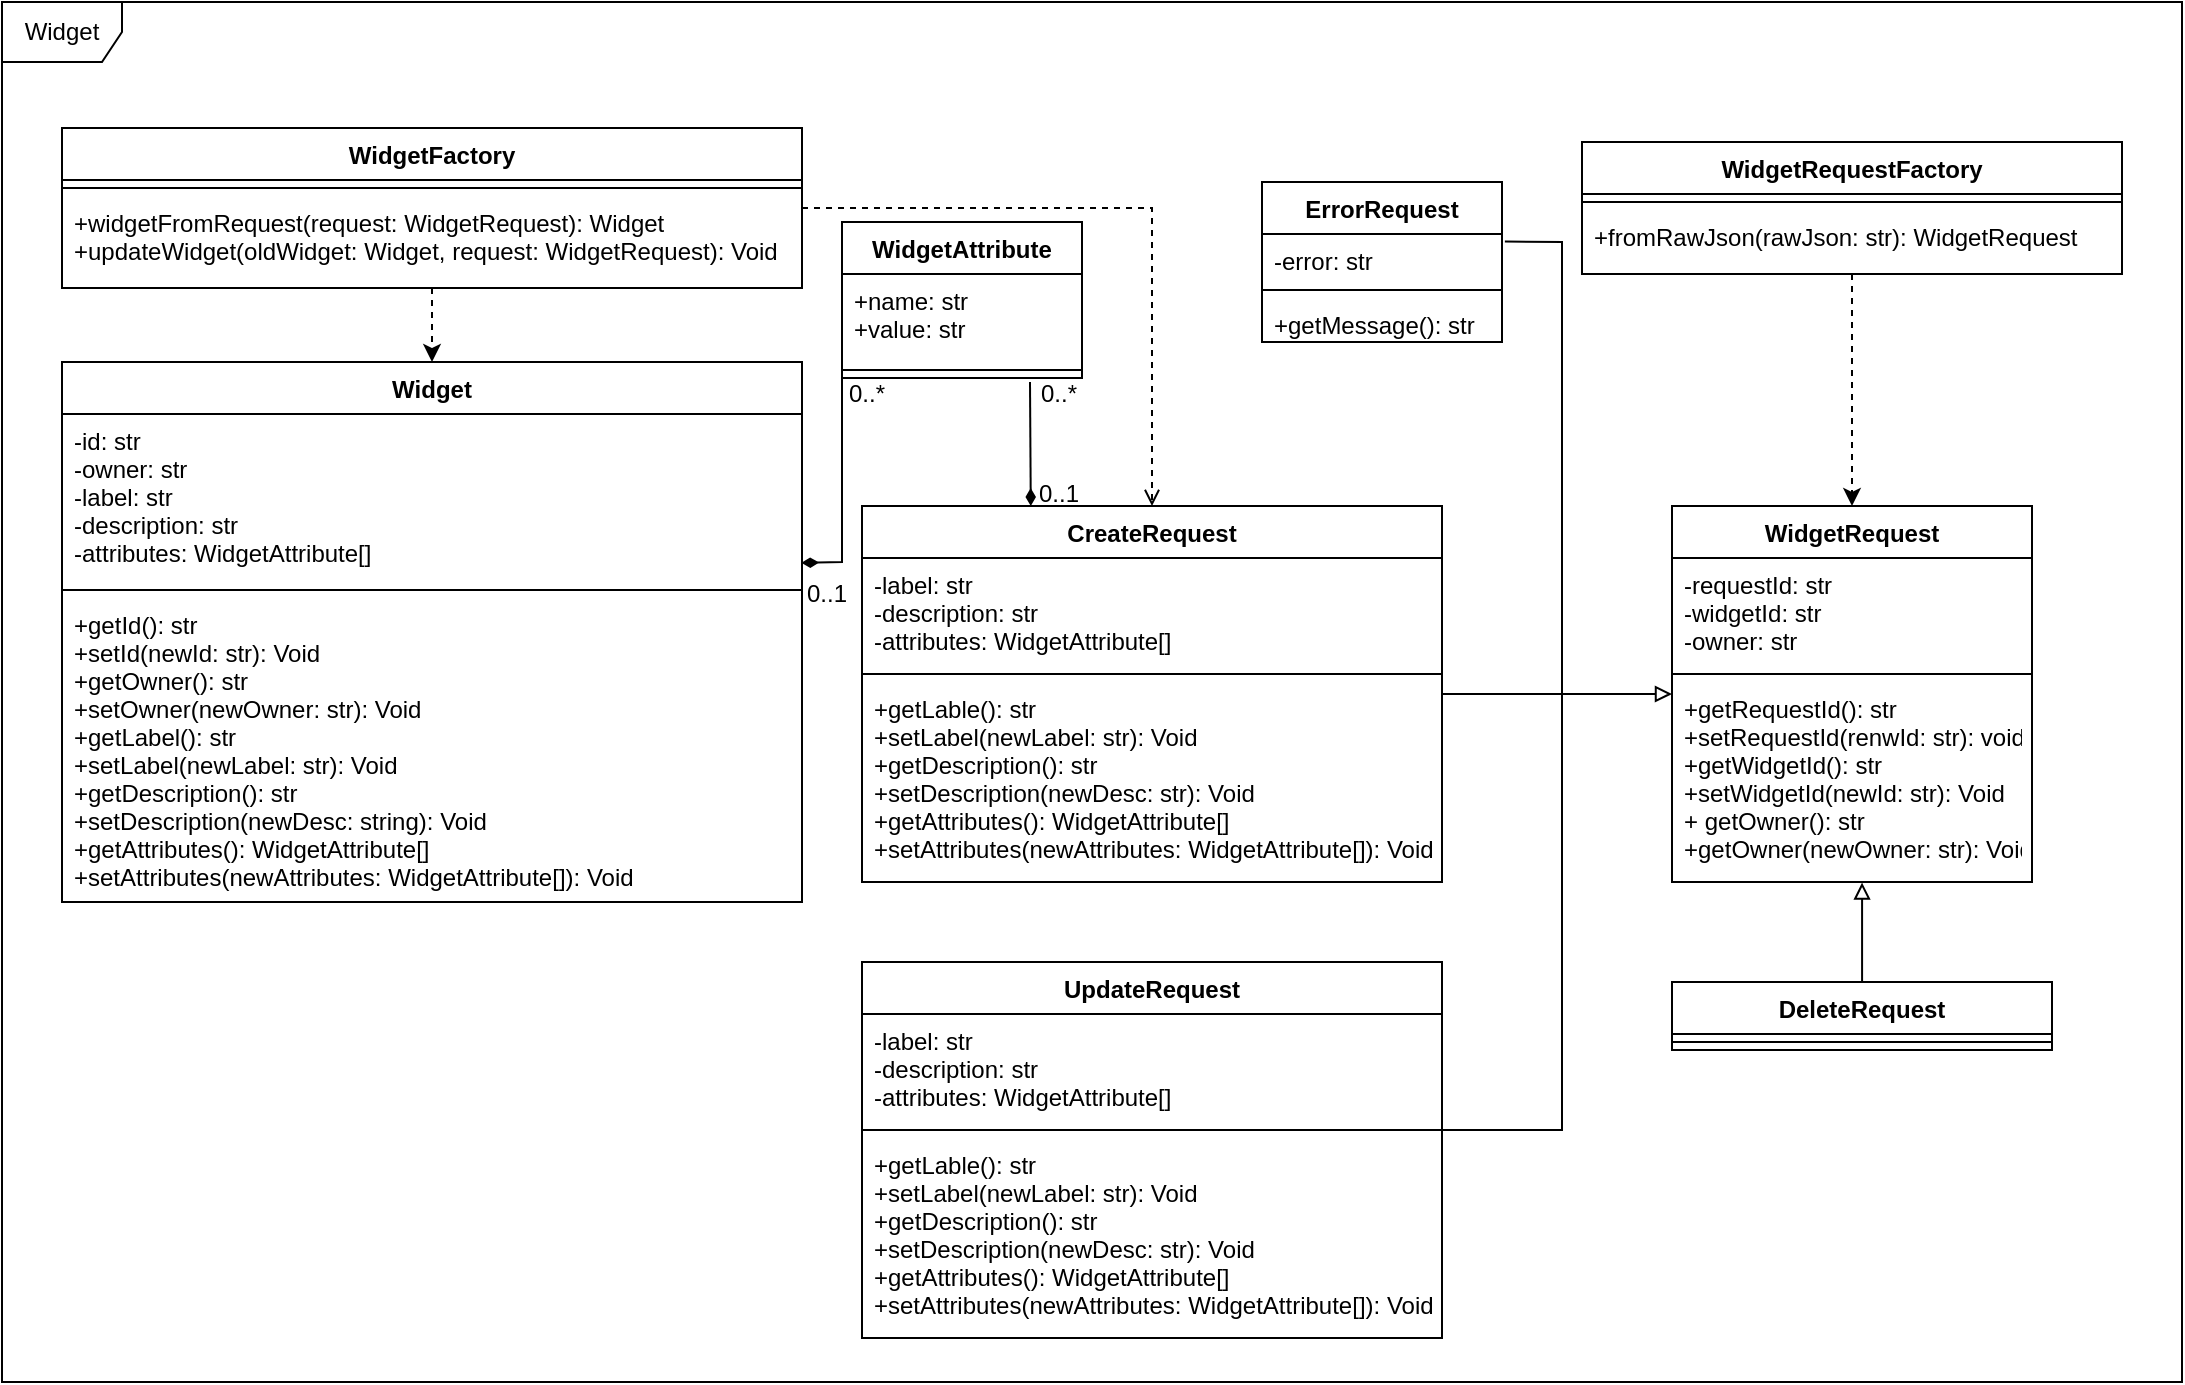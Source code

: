 <mxfile version="20.5.1" type="device"><diagram id="6ORyNtETCPbDgywmjiJU" name="Page-1"><mxGraphModel dx="1422" dy="774" grid="1" gridSize="10" guides="1" tooltips="1" connect="1" arrows="1" fold="1" page="1" pageScale="1" pageWidth="850" pageHeight="1100" math="0" shadow="0"><root><mxCell id="0"/><mxCell id="1" parent="0"/><mxCell id="StvhFpY89yaEKyBgNHdR-37" value="Widget" style="shape=umlFrame;whiteSpace=wrap;html=1;fillColor=none;" parent="1" vertex="1"><mxGeometry x="30" y="640" width="1090" height="690" as="geometry"/></mxCell><mxCell id="StvhFpY89yaEKyBgNHdR-1" style="edgeStyle=orthogonalEdgeStyle;rounded=0;orthogonalLoop=1;jettySize=auto;html=1;entryX=0.5;entryY=0;entryDx=0;entryDy=0;dashed=1;strokeColor=default;" parent="1" source="StvhFpY89yaEKyBgNHdR-2" target="StvhFpY89yaEKyBgNHdR-5" edge="1"><mxGeometry relative="1" as="geometry"/></mxCell><mxCell id="StvhFpY89yaEKyBgNHdR-2" value="WidgetRequestFactory" style="swimlane;fontStyle=1;align=center;verticalAlign=top;childLayout=stackLayout;horizontal=1;startSize=26;horizontalStack=0;resizeParent=1;resizeParentMax=0;resizeLast=0;collapsible=1;marginBottom=0;" parent="1" vertex="1"><mxGeometry x="820" y="710" width="270" height="66" as="geometry"/></mxCell><mxCell id="StvhFpY89yaEKyBgNHdR-3" value="" style="line;strokeWidth=1;fillColor=none;align=left;verticalAlign=middle;spacingTop=-1;spacingLeft=3;spacingRight=3;rotatable=0;labelPosition=right;points=[];portConstraint=eastwest;strokeColor=inherit;" parent="StvhFpY89yaEKyBgNHdR-2" vertex="1"><mxGeometry y="26" width="270" height="8" as="geometry"/></mxCell><mxCell id="StvhFpY89yaEKyBgNHdR-4" value="+fromRawJson(rawJson: str): WidgetRequest" style="text;strokeColor=none;fillColor=none;align=left;verticalAlign=top;spacingLeft=4;spacingRight=4;overflow=hidden;rotatable=0;points=[[0,0.5],[1,0.5]];portConstraint=eastwest;" parent="StvhFpY89yaEKyBgNHdR-2" vertex="1"><mxGeometry y="34" width="270" height="32" as="geometry"/></mxCell><mxCell id="StvhFpY89yaEKyBgNHdR-5" value="WidgetRequest&#10;" style="swimlane;fontStyle=1;align=center;verticalAlign=top;childLayout=stackLayout;horizontal=1;startSize=26;horizontalStack=0;resizeParent=1;resizeParentMax=0;resizeLast=0;collapsible=1;marginBottom=0;" parent="1" vertex="1"><mxGeometry x="865" y="892" width="180" height="188" as="geometry"/></mxCell><mxCell id="StvhFpY89yaEKyBgNHdR-6" value="-requestId: str&#10;-widgetId: str&#10;-owner: str" style="text;strokeColor=none;fillColor=none;align=left;verticalAlign=top;spacingLeft=4;spacingRight=4;overflow=hidden;rotatable=0;points=[[0,0.5],[1,0.5]];portConstraint=eastwest;" parent="StvhFpY89yaEKyBgNHdR-5" vertex="1"><mxGeometry y="26" width="180" height="54" as="geometry"/></mxCell><mxCell id="StvhFpY89yaEKyBgNHdR-7" value="" style="line;strokeWidth=1;fillColor=none;align=left;verticalAlign=middle;spacingTop=-1;spacingLeft=3;spacingRight=3;rotatable=0;labelPosition=right;points=[];portConstraint=eastwest;strokeColor=inherit;" parent="StvhFpY89yaEKyBgNHdR-5" vertex="1"><mxGeometry y="80" width="180" height="8" as="geometry"/></mxCell><mxCell id="StvhFpY89yaEKyBgNHdR-8" value="+getRequestId(): str&#10;+setRequestId(renwId: str): void&#10;+getWidgetId(): str&#10;+setWidgetId(newId: str): Void&#10;+ getOwner(): str&#10;+getOwner(newOwner: str): Void" style="text;strokeColor=none;fillColor=none;align=left;verticalAlign=top;spacingLeft=4;spacingRight=4;overflow=hidden;rotatable=0;points=[[0,0.5],[1,0.5]];portConstraint=eastwest;" parent="StvhFpY89yaEKyBgNHdR-5" vertex="1"><mxGeometry y="88" width="180" height="100" as="geometry"/></mxCell><mxCell id="StvhFpY89yaEKyBgNHdR-9" style="edgeStyle=orthogonalEdgeStyle;rounded=0;orthogonalLoop=1;jettySize=auto;html=1;strokeColor=default;endArrow=block;endFill=0;" parent="1" source="StvhFpY89yaEKyBgNHdR-10" target="StvhFpY89yaEKyBgNHdR-5" edge="1"><mxGeometry relative="1" as="geometry"/></mxCell><mxCell id="StvhFpY89yaEKyBgNHdR-10" value="CreateRequest" style="swimlane;fontStyle=1;align=center;verticalAlign=top;childLayout=stackLayout;horizontal=1;startSize=26;horizontalStack=0;resizeParent=1;resizeParentMax=0;resizeLast=0;collapsible=1;marginBottom=0;" parent="1" vertex="1"><mxGeometry x="460" y="892" width="290" height="188" as="geometry"/></mxCell><mxCell id="StvhFpY89yaEKyBgNHdR-11" value="-label: str&#10;-description: str&#10;-attributes: WidgetAttribute[]" style="text;strokeColor=none;fillColor=none;align=left;verticalAlign=top;spacingLeft=4;spacingRight=4;overflow=hidden;rotatable=0;points=[[0,0.5],[1,0.5]];portConstraint=eastwest;" parent="StvhFpY89yaEKyBgNHdR-10" vertex="1"><mxGeometry y="26" width="290" height="54" as="geometry"/></mxCell><mxCell id="StvhFpY89yaEKyBgNHdR-12" value="" style="line;strokeWidth=1;fillColor=none;align=left;verticalAlign=middle;spacingTop=-1;spacingLeft=3;spacingRight=3;rotatable=0;labelPosition=right;points=[];portConstraint=eastwest;strokeColor=inherit;" parent="StvhFpY89yaEKyBgNHdR-10" vertex="1"><mxGeometry y="80" width="290" height="8" as="geometry"/></mxCell><mxCell id="StvhFpY89yaEKyBgNHdR-13" value="+getLable(): str&#10;+setLabel(newLabel: str): Void&#10;+getDescription(): str&#10;+setDescription(newDesc: str): Void&#10;+getAttributes(): WidgetAttribute[]&#10;+setAttributes(newAttributes: WidgetAttribute[]): Void " style="text;strokeColor=none;fillColor=none;align=left;verticalAlign=top;spacingLeft=4;spacingRight=4;overflow=hidden;rotatable=0;points=[[0,0.5],[1,0.5]];portConstraint=eastwest;" parent="StvhFpY89yaEKyBgNHdR-10" vertex="1"><mxGeometry y="88" width="290" height="100" as="geometry"/></mxCell><mxCell id="StvhFpY89yaEKyBgNHdR-14" style="edgeStyle=orthogonalEdgeStyle;rounded=0;orthogonalLoop=1;jettySize=auto;html=1;entryX=0.5;entryY=0;entryDx=0;entryDy=0;strokeColor=default;dashed=1;" parent="1" source="StvhFpY89yaEKyBgNHdR-16" target="StvhFpY89yaEKyBgNHdR-19" edge="1"><mxGeometry relative="1" as="geometry"/></mxCell><mxCell id="StvhFpY89yaEKyBgNHdR-15" style="edgeStyle=orthogonalEdgeStyle;rounded=0;orthogonalLoop=1;jettySize=auto;html=1;strokeColor=default;endArrow=open;endFill=0;dashed=1;" parent="1" source="StvhFpY89yaEKyBgNHdR-16" target="StvhFpY89yaEKyBgNHdR-10" edge="1"><mxGeometry relative="1" as="geometry"/></mxCell><mxCell id="StvhFpY89yaEKyBgNHdR-16" value="WidgetFactory" style="swimlane;fontStyle=1;align=center;verticalAlign=top;childLayout=stackLayout;horizontal=1;startSize=26;horizontalStack=0;resizeParent=1;resizeParentMax=0;resizeLast=0;collapsible=1;marginBottom=0;" parent="1" vertex="1"><mxGeometry x="60" y="703" width="370" height="80" as="geometry"/></mxCell><mxCell id="StvhFpY89yaEKyBgNHdR-17" value="" style="line;strokeWidth=1;fillColor=none;align=left;verticalAlign=middle;spacingTop=-1;spacingLeft=3;spacingRight=3;rotatable=0;labelPosition=right;points=[];portConstraint=eastwest;strokeColor=inherit;" parent="StvhFpY89yaEKyBgNHdR-16" vertex="1"><mxGeometry y="26" width="370" height="8" as="geometry"/></mxCell><mxCell id="StvhFpY89yaEKyBgNHdR-18" value="+widgetFromRequest(request: WidgetRequest): Widget&#10;+updateWidget(oldWidget: Widget, request: WidgetRequest): Void" style="text;strokeColor=none;fillColor=none;align=left;verticalAlign=top;spacingLeft=4;spacingRight=4;overflow=hidden;rotatable=0;points=[[0,0.5],[1,0.5]];portConstraint=eastwest;" parent="StvhFpY89yaEKyBgNHdR-16" vertex="1"><mxGeometry y="34" width="370" height="46" as="geometry"/></mxCell><mxCell id="StvhFpY89yaEKyBgNHdR-19" value="Widget" style="swimlane;fontStyle=1;align=center;verticalAlign=top;childLayout=stackLayout;horizontal=1;startSize=26;horizontalStack=0;resizeParent=1;resizeParentMax=0;resizeLast=0;collapsible=1;marginBottom=0;" parent="1" vertex="1"><mxGeometry x="60" y="820" width="370" height="270" as="geometry"/></mxCell><mxCell id="StvhFpY89yaEKyBgNHdR-20" value="-id: str&#10;-owner: str&#10;-label: str&#10;-description: str&#10;-attributes: WidgetAttribute[]" style="text;strokeColor=none;fillColor=none;align=left;verticalAlign=top;spacingLeft=4;spacingRight=4;overflow=hidden;rotatable=0;points=[[0,0.5],[1,0.5]];portConstraint=eastwest;" parent="StvhFpY89yaEKyBgNHdR-19" vertex="1"><mxGeometry y="26" width="370" height="84" as="geometry"/></mxCell><mxCell id="StvhFpY89yaEKyBgNHdR-21" value="" style="line;strokeWidth=1;fillColor=none;align=left;verticalAlign=middle;spacingTop=-1;spacingLeft=3;spacingRight=3;rotatable=0;labelPosition=right;points=[];portConstraint=eastwest;strokeColor=inherit;" parent="StvhFpY89yaEKyBgNHdR-19" vertex="1"><mxGeometry y="110" width="370" height="8" as="geometry"/></mxCell><mxCell id="StvhFpY89yaEKyBgNHdR-22" value="+getId(): str&#10;+setId(newId: str): Void&#10;+getOwner(): str&#10;+setOwner(newOwner: str): Void&#10;+getLabel(): str&#10;+setLabel(newLabel: str): Void&#10;+getDescription(): str&#10;+setDescription(newDesc: string): Void&#10;+getAttributes(): WidgetAttribute[]&#10;+setAttributes(newAttributes: WidgetAttribute[]): Void" style="text;strokeColor=none;fillColor=none;align=left;verticalAlign=top;spacingLeft=4;spacingRight=4;overflow=hidden;rotatable=0;points=[[0,0.5],[1,0.5]];portConstraint=eastwest;" parent="StvhFpY89yaEKyBgNHdR-19" vertex="1"><mxGeometry y="118" width="370" height="152" as="geometry"/></mxCell><mxCell id="StvhFpY89yaEKyBgNHdR-23" value="ErrorRequest" style="swimlane;fontStyle=1;align=center;verticalAlign=top;childLayout=stackLayout;horizontal=1;startSize=26;horizontalStack=0;resizeParent=1;resizeParentMax=0;resizeLast=0;collapsible=1;marginBottom=0;" parent="1" vertex="1"><mxGeometry x="660" y="730" width="120" height="80" as="geometry"/></mxCell><mxCell id="StvhFpY89yaEKyBgNHdR-24" value="-error: str" style="text;strokeColor=none;fillColor=none;align=left;verticalAlign=top;spacingLeft=4;spacingRight=4;overflow=hidden;rotatable=0;points=[[0,0.5],[1,0.5]];portConstraint=eastwest;" parent="StvhFpY89yaEKyBgNHdR-23" vertex="1"><mxGeometry y="26" width="120" height="24" as="geometry"/></mxCell><mxCell id="StvhFpY89yaEKyBgNHdR-25" value="" style="line;strokeWidth=1;fillColor=none;align=left;verticalAlign=middle;spacingTop=-1;spacingLeft=3;spacingRight=3;rotatable=0;labelPosition=right;points=[];portConstraint=eastwest;strokeColor=inherit;" parent="StvhFpY89yaEKyBgNHdR-23" vertex="1"><mxGeometry y="50" width="120" height="8" as="geometry"/></mxCell><mxCell id="StvhFpY89yaEKyBgNHdR-26" value="+getMessage(): str" style="text;strokeColor=none;fillColor=none;align=left;verticalAlign=top;spacingLeft=4;spacingRight=4;overflow=hidden;rotatable=0;points=[[0,0.5],[1,0.5]];portConstraint=eastwest;" parent="StvhFpY89yaEKyBgNHdR-23" vertex="1"><mxGeometry y="58" width="120" height="22" as="geometry"/></mxCell><mxCell id="StvhFpY89yaEKyBgNHdR-27" value="WidgetAttribute" style="swimlane;fontStyle=1;align=center;verticalAlign=top;childLayout=stackLayout;horizontal=1;startSize=26;horizontalStack=0;resizeParent=1;resizeParentMax=0;resizeLast=0;collapsible=1;marginBottom=0;" parent="1" vertex="1"><mxGeometry x="450" y="750" width="120" height="78" as="geometry"/></mxCell><mxCell id="StvhFpY89yaEKyBgNHdR-28" value="+name: str&#10;+value: str" style="text;strokeColor=none;fillColor=none;align=left;verticalAlign=top;spacingLeft=4;spacingRight=4;overflow=hidden;rotatable=0;points=[[0,0.5],[1,0.5]];portConstraint=eastwest;" parent="StvhFpY89yaEKyBgNHdR-27" vertex="1"><mxGeometry y="26" width="120" height="44" as="geometry"/></mxCell><mxCell id="StvhFpY89yaEKyBgNHdR-29" value="" style="line;strokeWidth=1;fillColor=none;align=left;verticalAlign=middle;spacingTop=-1;spacingLeft=3;spacingRight=3;rotatable=0;labelPosition=right;points=[];portConstraint=eastwest;strokeColor=inherit;" parent="StvhFpY89yaEKyBgNHdR-27" vertex="1"><mxGeometry y="70" width="120" height="8" as="geometry"/></mxCell><mxCell id="StvhFpY89yaEKyBgNHdR-30" value="" style="endArrow=none;html=1;rounded=0;strokeColor=default;entryX=1.012;entryY=0.158;entryDx=0;entryDy=0;entryPerimeter=0;" parent="1" target="StvhFpY89yaEKyBgNHdR-24" edge="1"><mxGeometry width="50" height="50" relative="1" as="geometry"><mxPoint x="810" y="990" as="sourcePoint"/><mxPoint x="790" y="860" as="targetPoint"/><Array as="points"><mxPoint x="810" y="760"/></Array></mxGeometry></mxCell><mxCell id="StvhFpY89yaEKyBgNHdR-31" value="" style="endArrow=diamondThin;html=1;rounded=0;strokeColor=default;entryX=0.291;entryY=0;entryDx=0;entryDy=0;endFill=1;entryPerimeter=0;" parent="1" target="StvhFpY89yaEKyBgNHdR-10" edge="1"><mxGeometry width="50" height="50" relative="1" as="geometry"><mxPoint x="544" y="830" as="sourcePoint"/><mxPoint x="590" y="860" as="targetPoint"/></mxGeometry></mxCell><mxCell id="StvhFpY89yaEKyBgNHdR-32" value="" style="endArrow=diamondThin;html=1;rounded=0;strokeColor=default;entryX=0.999;entryY=0.886;entryDx=0;entryDy=0;endFill=1;entryPerimeter=0;exitX=0;exitY=0.5;exitDx=0;exitDy=0;" parent="1" source="StvhFpY89yaEKyBgNHdR-28" target="StvhFpY89yaEKyBgNHdR-20" edge="1"><mxGeometry width="50" height="50" relative="1" as="geometry"><mxPoint x="554" y="840" as="sourcePoint"/><mxPoint x="554.39" y="902" as="targetPoint"/><Array as="points"><mxPoint x="450" y="920"/></Array></mxGeometry></mxCell><mxCell id="StvhFpY89yaEKyBgNHdR-33" value="0..*" style="verticalLabelPosition=middle;verticalAlign=middle;html=1;shape=mxgraph.basic.rect;fillColor2=none;strokeWidth=1;size=20;indent=5;fillColor=none;strokeColor=none;labelPosition=center;align=center;" parent="1" vertex="1"><mxGeometry x="450" y="830" width="24" height="12" as="geometry"/></mxCell><mxCell id="StvhFpY89yaEKyBgNHdR-34" value="0..*" style="verticalLabelPosition=middle;verticalAlign=middle;html=1;shape=mxgraph.basic.rect;fillColor2=none;strokeWidth=1;size=20;indent=5;fillColor=none;strokeColor=none;labelPosition=center;align=center;" parent="1" vertex="1"><mxGeometry x="546" y="830" width="24" height="12" as="geometry"/></mxCell><mxCell id="StvhFpY89yaEKyBgNHdR-35" value="0..1" style="verticalLabelPosition=middle;verticalAlign=middle;html=1;shape=mxgraph.basic.rect;fillColor2=none;strokeWidth=1;size=0;indent=5;fillColor=none;strokeColor=none;labelPosition=center;align=center;" parent="1" vertex="1"><mxGeometry x="430" y="930" width="24" height="12" as="geometry"/></mxCell><mxCell id="StvhFpY89yaEKyBgNHdR-36" value="0..1" style="verticalLabelPosition=middle;verticalAlign=middle;html=1;shape=mxgraph.basic.rect;fillColor2=none;strokeWidth=1;size=0;indent=5;fillColor=none;strokeColor=none;labelPosition=center;align=center;" parent="1" vertex="1"><mxGeometry x="546" y="880" width="24" height="12" as="geometry"/></mxCell><mxCell id="AFycblkiqEr1RDOplUhA-3" value="UpdateRequest" style="swimlane;fontStyle=1;align=center;verticalAlign=top;childLayout=stackLayout;horizontal=1;startSize=26;horizontalStack=0;resizeParent=1;resizeParentMax=0;resizeLast=0;collapsible=1;marginBottom=0;" vertex="1" parent="1"><mxGeometry x="460" y="1120" width="290" height="188" as="geometry"/></mxCell><mxCell id="AFycblkiqEr1RDOplUhA-4" value="-label: str&#10;-description: str&#10;-attributes: WidgetAttribute[]" style="text;strokeColor=none;fillColor=none;align=left;verticalAlign=top;spacingLeft=4;spacingRight=4;overflow=hidden;rotatable=0;points=[[0,0.5],[1,0.5]];portConstraint=eastwest;" vertex="1" parent="AFycblkiqEr1RDOplUhA-3"><mxGeometry y="26" width="290" height="54" as="geometry"/></mxCell><mxCell id="AFycblkiqEr1RDOplUhA-5" value="" style="line;strokeWidth=1;fillColor=none;align=left;verticalAlign=middle;spacingTop=-1;spacingLeft=3;spacingRight=3;rotatable=0;labelPosition=right;points=[];portConstraint=eastwest;strokeColor=inherit;" vertex="1" parent="AFycblkiqEr1RDOplUhA-3"><mxGeometry y="80" width="290" height="8" as="geometry"/></mxCell><mxCell id="AFycblkiqEr1RDOplUhA-6" value="+getLable(): str&#10;+setLabel(newLabel: str): Void&#10;+getDescription(): str&#10;+setDescription(newDesc: str): Void&#10;+getAttributes(): WidgetAttribute[]&#10;+setAttributes(newAttributes: WidgetAttribute[]): Void " style="text;strokeColor=none;fillColor=none;align=left;verticalAlign=top;spacingLeft=4;spacingRight=4;overflow=hidden;rotatable=0;points=[[0,0.5],[1,0.5]];portConstraint=eastwest;" vertex="1" parent="AFycblkiqEr1RDOplUhA-3"><mxGeometry y="88" width="290" height="100" as="geometry"/></mxCell><mxCell id="AFycblkiqEr1RDOplUhA-12" style="edgeStyle=orthogonalEdgeStyle;rounded=0;orthogonalLoop=1;jettySize=auto;html=1;entryX=0.528;entryY=1.003;entryDx=0;entryDy=0;entryPerimeter=0;endArrow=block;endFill=0;" edge="1" parent="1" source="AFycblkiqEr1RDOplUhA-7" target="StvhFpY89yaEKyBgNHdR-8"><mxGeometry relative="1" as="geometry"/></mxCell><mxCell id="AFycblkiqEr1RDOplUhA-7" value="DeleteRequest" style="swimlane;fontStyle=1;align=center;verticalAlign=top;childLayout=stackLayout;horizontal=1;startSize=26;horizontalStack=0;resizeParent=1;resizeParentMax=0;resizeLast=0;collapsible=1;marginBottom=0;" vertex="1" parent="1"><mxGeometry x="865" y="1130" width="190" height="34" as="geometry"/></mxCell><mxCell id="AFycblkiqEr1RDOplUhA-9" value="" style="line;strokeWidth=1;fillColor=none;align=left;verticalAlign=middle;spacingTop=-1;spacingLeft=3;spacingRight=3;rotatable=0;labelPosition=right;points=[];portConstraint=eastwest;strokeColor=inherit;" vertex="1" parent="AFycblkiqEr1RDOplUhA-7"><mxGeometry y="26" width="190" height="8" as="geometry"/></mxCell><mxCell id="AFycblkiqEr1RDOplUhA-15" style="edgeStyle=orthogonalEdgeStyle;rounded=0;orthogonalLoop=1;jettySize=auto;html=1;endArrow=none;endFill=0;" edge="1" parent="1" source="AFycblkiqEr1RDOplUhA-5"><mxGeometry relative="1" as="geometry"><mxPoint x="810" y="990" as="targetPoint"/><Array as="points"><mxPoint x="810" y="1204"/></Array></mxGeometry></mxCell></root></mxGraphModel></diagram></mxfile>